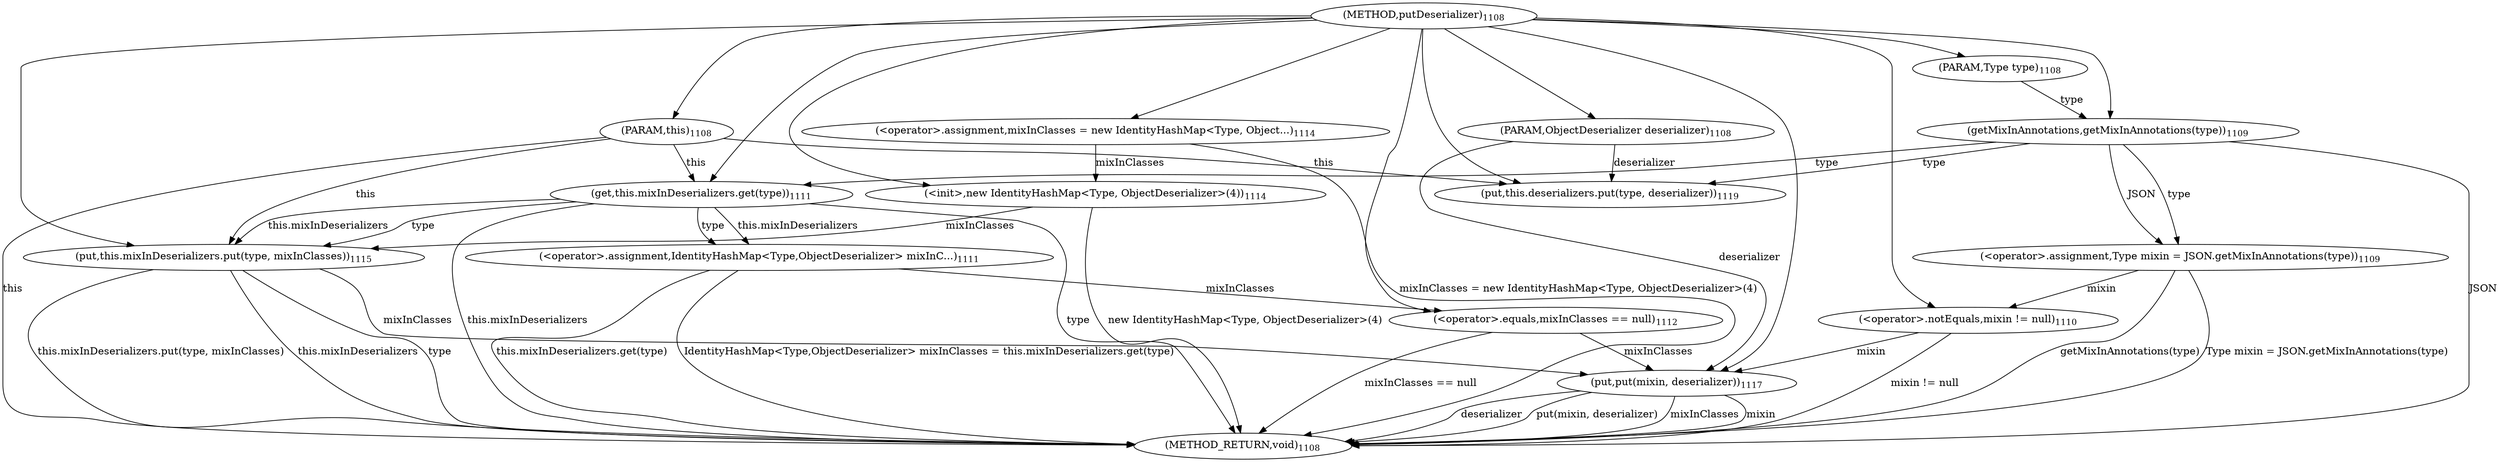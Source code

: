digraph "putDeserializer" {  
"3181" [label = <(METHOD,putDeserializer)<SUB>1108</SUB>> ]
"3232" [label = <(METHOD_RETURN,void)<SUB>1108</SUB>> ]
"65" [label = <(PARAM,this)<SUB>1108</SUB>> ]
"3182" [label = <(PARAM,Type type)<SUB>1108</SUB>> ]
"3183" [label = <(PARAM,ObjectDeserializer deserializer)<SUB>1108</SUB>> ]
"3186" [label = <(&lt;operator&gt;.assignment,Type mixin = JSON.getMixInAnnotations(type))<SUB>1109</SUB>> ]
"3186" [label = <(&lt;operator&gt;.assignment,Type mixin = JSON.getMixInAnnotations(type))<SUB>1109</SUB>> ]
"3186" [label = <(&lt;operator&gt;.assignment,Type mixin = JSON.getMixInAnnotations(type))<SUB>1109</SUB>> ]
"3192" [label = <(&lt;operator&gt;.notEquals,mixin != null)<SUB>1110</SUB>> ]
"3188" [label = <(getMixInAnnotations,getMixInAnnotations(type))<SUB>1109</SUB>> ]
"3188" [label = <(getMixInAnnotations,getMixInAnnotations(type))<SUB>1109</SUB>> ]
"3192" [label = <(&lt;operator&gt;.notEquals,mixin != null)<SUB>1110</SUB>> ]
"3192" [label = <(&lt;operator&gt;.notEquals,mixin != null)<SUB>1110</SUB>> ]
"3197" [label = <(&lt;operator&gt;.assignment,IdentityHashMap&lt;Type,ObjectDeserializer&gt; mixInC...)<SUB>1111</SUB>> ]
"3219" [label = <(put,put(mixin, deserializer))<SUB>1117</SUB>> ]
"3197" [label = <(&lt;operator&gt;.assignment,IdentityHashMap&lt;Type,ObjectDeserializer&gt; mixInC...)<SUB>1111</SUB>> ]
"3197" [label = <(&lt;operator&gt;.assignment,IdentityHashMap&lt;Type,ObjectDeserializer&gt; mixInC...)<SUB>1111</SUB>> ]
"3204" [label = <(&lt;operator&gt;.equals,mixInClasses == null)<SUB>1112</SUB>> ]
"3219" [label = <(put,put(mixin, deserializer))<SUB>1117</SUB>> ]
"3219" [label = <(put,put(mixin, deserializer))<SUB>1117</SUB>> ]
"3219" [label = <(put,put(mixin, deserializer))<SUB>1117</SUB>> ]
"3225" [label = <(put,this.deserializers.put(type, deserializer))<SUB>1119</SUB>> ]
"3199" [label = <(get,this.mixInDeserializers.get(type))<SUB>1111</SUB>> ]
"3199" [label = <(get,this.mixInDeserializers.get(type))<SUB>1111</SUB>> ]
"3204" [label = <(&lt;operator&gt;.equals,mixInClasses == null)<SUB>1112</SUB>> ]
"3204" [label = <(&lt;operator&gt;.equals,mixInClasses == null)<SUB>1112</SUB>> ]
"3208" [label = <(&lt;operator&gt;.assignment,mixInClasses = new IdentityHashMap&lt;Type, Object...)<SUB>1114</SUB>> ]
"3211" [label = <(&lt;init&gt;,new IdentityHashMap&lt;Type, ObjectDeserializer&gt;(4))<SUB>1114</SUB>> ]
"3214" [label = <(put,this.mixInDeserializers.put(type, mixInClasses))<SUB>1115</SUB>> ]
"3225" [label = <(put,this.deserializers.put(type, deserializer))<SUB>1119</SUB>> ]
"3225" [label = <(put,this.deserializers.put(type, deserializer))<SUB>1119</SUB>> ]
"3225" [label = <(put,this.deserializers.put(type, deserializer))<SUB>1119</SUB>> ]
"3208" [label = <(&lt;operator&gt;.assignment,mixInClasses = new IdentityHashMap&lt;Type, Object...)<SUB>1114</SUB>> ]
"3208" [label = <(&lt;operator&gt;.assignment,mixInClasses = new IdentityHashMap&lt;Type, Object...)<SUB>1114</SUB>> ]
"3211" [label = <(&lt;init&gt;,new IdentityHashMap&lt;Type, ObjectDeserializer&gt;(4))<SUB>1114</SUB>> ]
"3211" [label = <(&lt;init&gt;,new IdentityHashMap&lt;Type, ObjectDeserializer&gt;(4))<SUB>1114</SUB>> ]
"3214" [label = <(put,this.mixInDeserializers.put(type, mixInClasses))<SUB>1115</SUB>> ]
"3214" [label = <(put,this.mixInDeserializers.put(type, mixInClasses))<SUB>1115</SUB>> ]
"3214" [label = <(put,this.mixInDeserializers.put(type, mixInClasses))<SUB>1115</SUB>> ]
  "65" -> "3232"  [ label = "this"] 
  "3186" -> "3232"  [ label = "getMixInAnnotations(type)"] 
  "3186" -> "3232"  [ label = "Type mixin = JSON.getMixInAnnotations(type)"] 
  "3192" -> "3232"  [ label = "mixin != null"] 
  "3199" -> "3232"  [ label = "this.mixInDeserializers"] 
  "3199" -> "3232"  [ label = "type"] 
  "3197" -> "3232"  [ label = "this.mixInDeserializers.get(type)"] 
  "3197" -> "3232"  [ label = "IdentityHashMap&lt;Type,ObjectDeserializer&gt; mixInClasses = this.mixInDeserializers.get(type)"] 
  "3204" -> "3232"  [ label = "mixInClasses == null"] 
  "3208" -> "3232"  [ label = "mixInClasses = new IdentityHashMap&lt;Type, ObjectDeserializer&gt;(4)"] 
  "3211" -> "3232"  [ label = "new IdentityHashMap&lt;Type, ObjectDeserializer&gt;(4)"] 
  "3214" -> "3232"  [ label = "this.mixInDeserializers"] 
  "3214" -> "3232"  [ label = "type"] 
  "3214" -> "3232"  [ label = "this.mixInDeserializers.put(type, mixInClasses)"] 
  "3219" -> "3232"  [ label = "mixInClasses"] 
  "3219" -> "3232"  [ label = "mixin"] 
  "3219" -> "3232"  [ label = "deserializer"] 
  "3219" -> "3232"  [ label = "put(mixin, deserializer)"] 
  "3188" -> "3232"  [ label = "JSON"] 
  "3181" -> "65" 
  "3181" -> "3182" 
  "3181" -> "3183" 
  "3188" -> "3186"  [ label = "JSON"] 
  "3188" -> "3186"  [ label = "type"] 
  "3181" -> "3188" 
  "3182" -> "3188"  [ label = "type"] 
  "3186" -> "3192"  [ label = "mixin"] 
  "3181" -> "3192" 
  "3199" -> "3197"  [ label = "this.mixInDeserializers"] 
  "3199" -> "3197"  [ label = "type"] 
  "3204" -> "3219"  [ label = "mixInClasses"] 
  "3214" -> "3219"  [ label = "mixInClasses"] 
  "3181" -> "3219" 
  "3192" -> "3219"  [ label = "mixin"] 
  "3183" -> "3219"  [ label = "deserializer"] 
  "65" -> "3199"  [ label = "this"] 
  "3188" -> "3199"  [ label = "type"] 
  "3181" -> "3199" 
  "3197" -> "3204"  [ label = "mixInClasses"] 
  "3181" -> "3204" 
  "3181" -> "3208" 
  "65" -> "3225"  [ label = "this"] 
  "3188" -> "3225"  [ label = "type"] 
  "3181" -> "3225" 
  "3183" -> "3225"  [ label = "deserializer"] 
  "3208" -> "3211"  [ label = "mixInClasses"] 
  "3181" -> "3211" 
  "65" -> "3214"  [ label = "this"] 
  "3199" -> "3214"  [ label = "this.mixInDeserializers"] 
  "3199" -> "3214"  [ label = "type"] 
  "3181" -> "3214" 
  "3211" -> "3214"  [ label = "mixInClasses"] 
}
